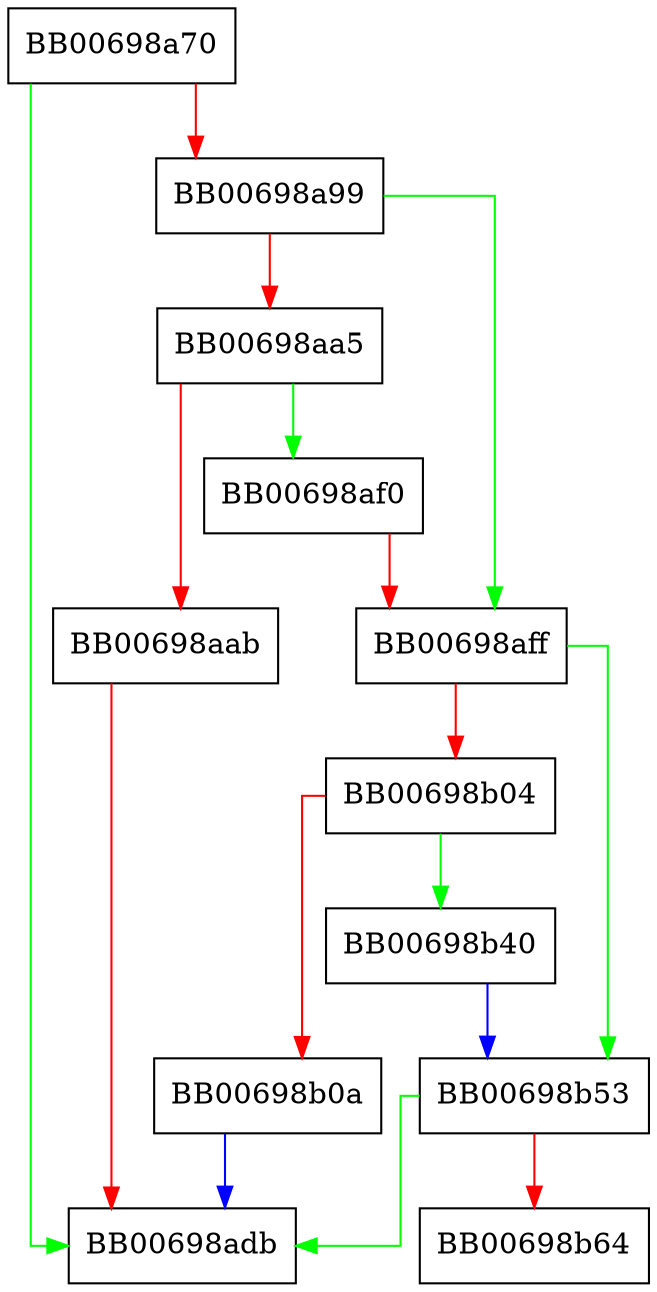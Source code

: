 digraph ossl_aes_gcm_siv_dinit {
  node [shape="box"];
  graph [splines=ortho];
  BB00698a70 -> BB00698adb [color="green"];
  BB00698a70 -> BB00698a99 [color="red"];
  BB00698a99 -> BB00698aff [color="green"];
  BB00698a99 -> BB00698aa5 [color="red"];
  BB00698aa5 -> BB00698af0 [color="green"];
  BB00698aa5 -> BB00698aab [color="red"];
  BB00698aab -> BB00698adb [color="red"];
  BB00698af0 -> BB00698aff [color="red"];
  BB00698aff -> BB00698b53 [color="green"];
  BB00698aff -> BB00698b04 [color="red"];
  BB00698b04 -> BB00698b40 [color="green"];
  BB00698b04 -> BB00698b0a [color="red"];
  BB00698b0a -> BB00698adb [color="blue"];
  BB00698b40 -> BB00698b53 [color="blue"];
  BB00698b53 -> BB00698adb [color="green"];
  BB00698b53 -> BB00698b64 [color="red"];
}